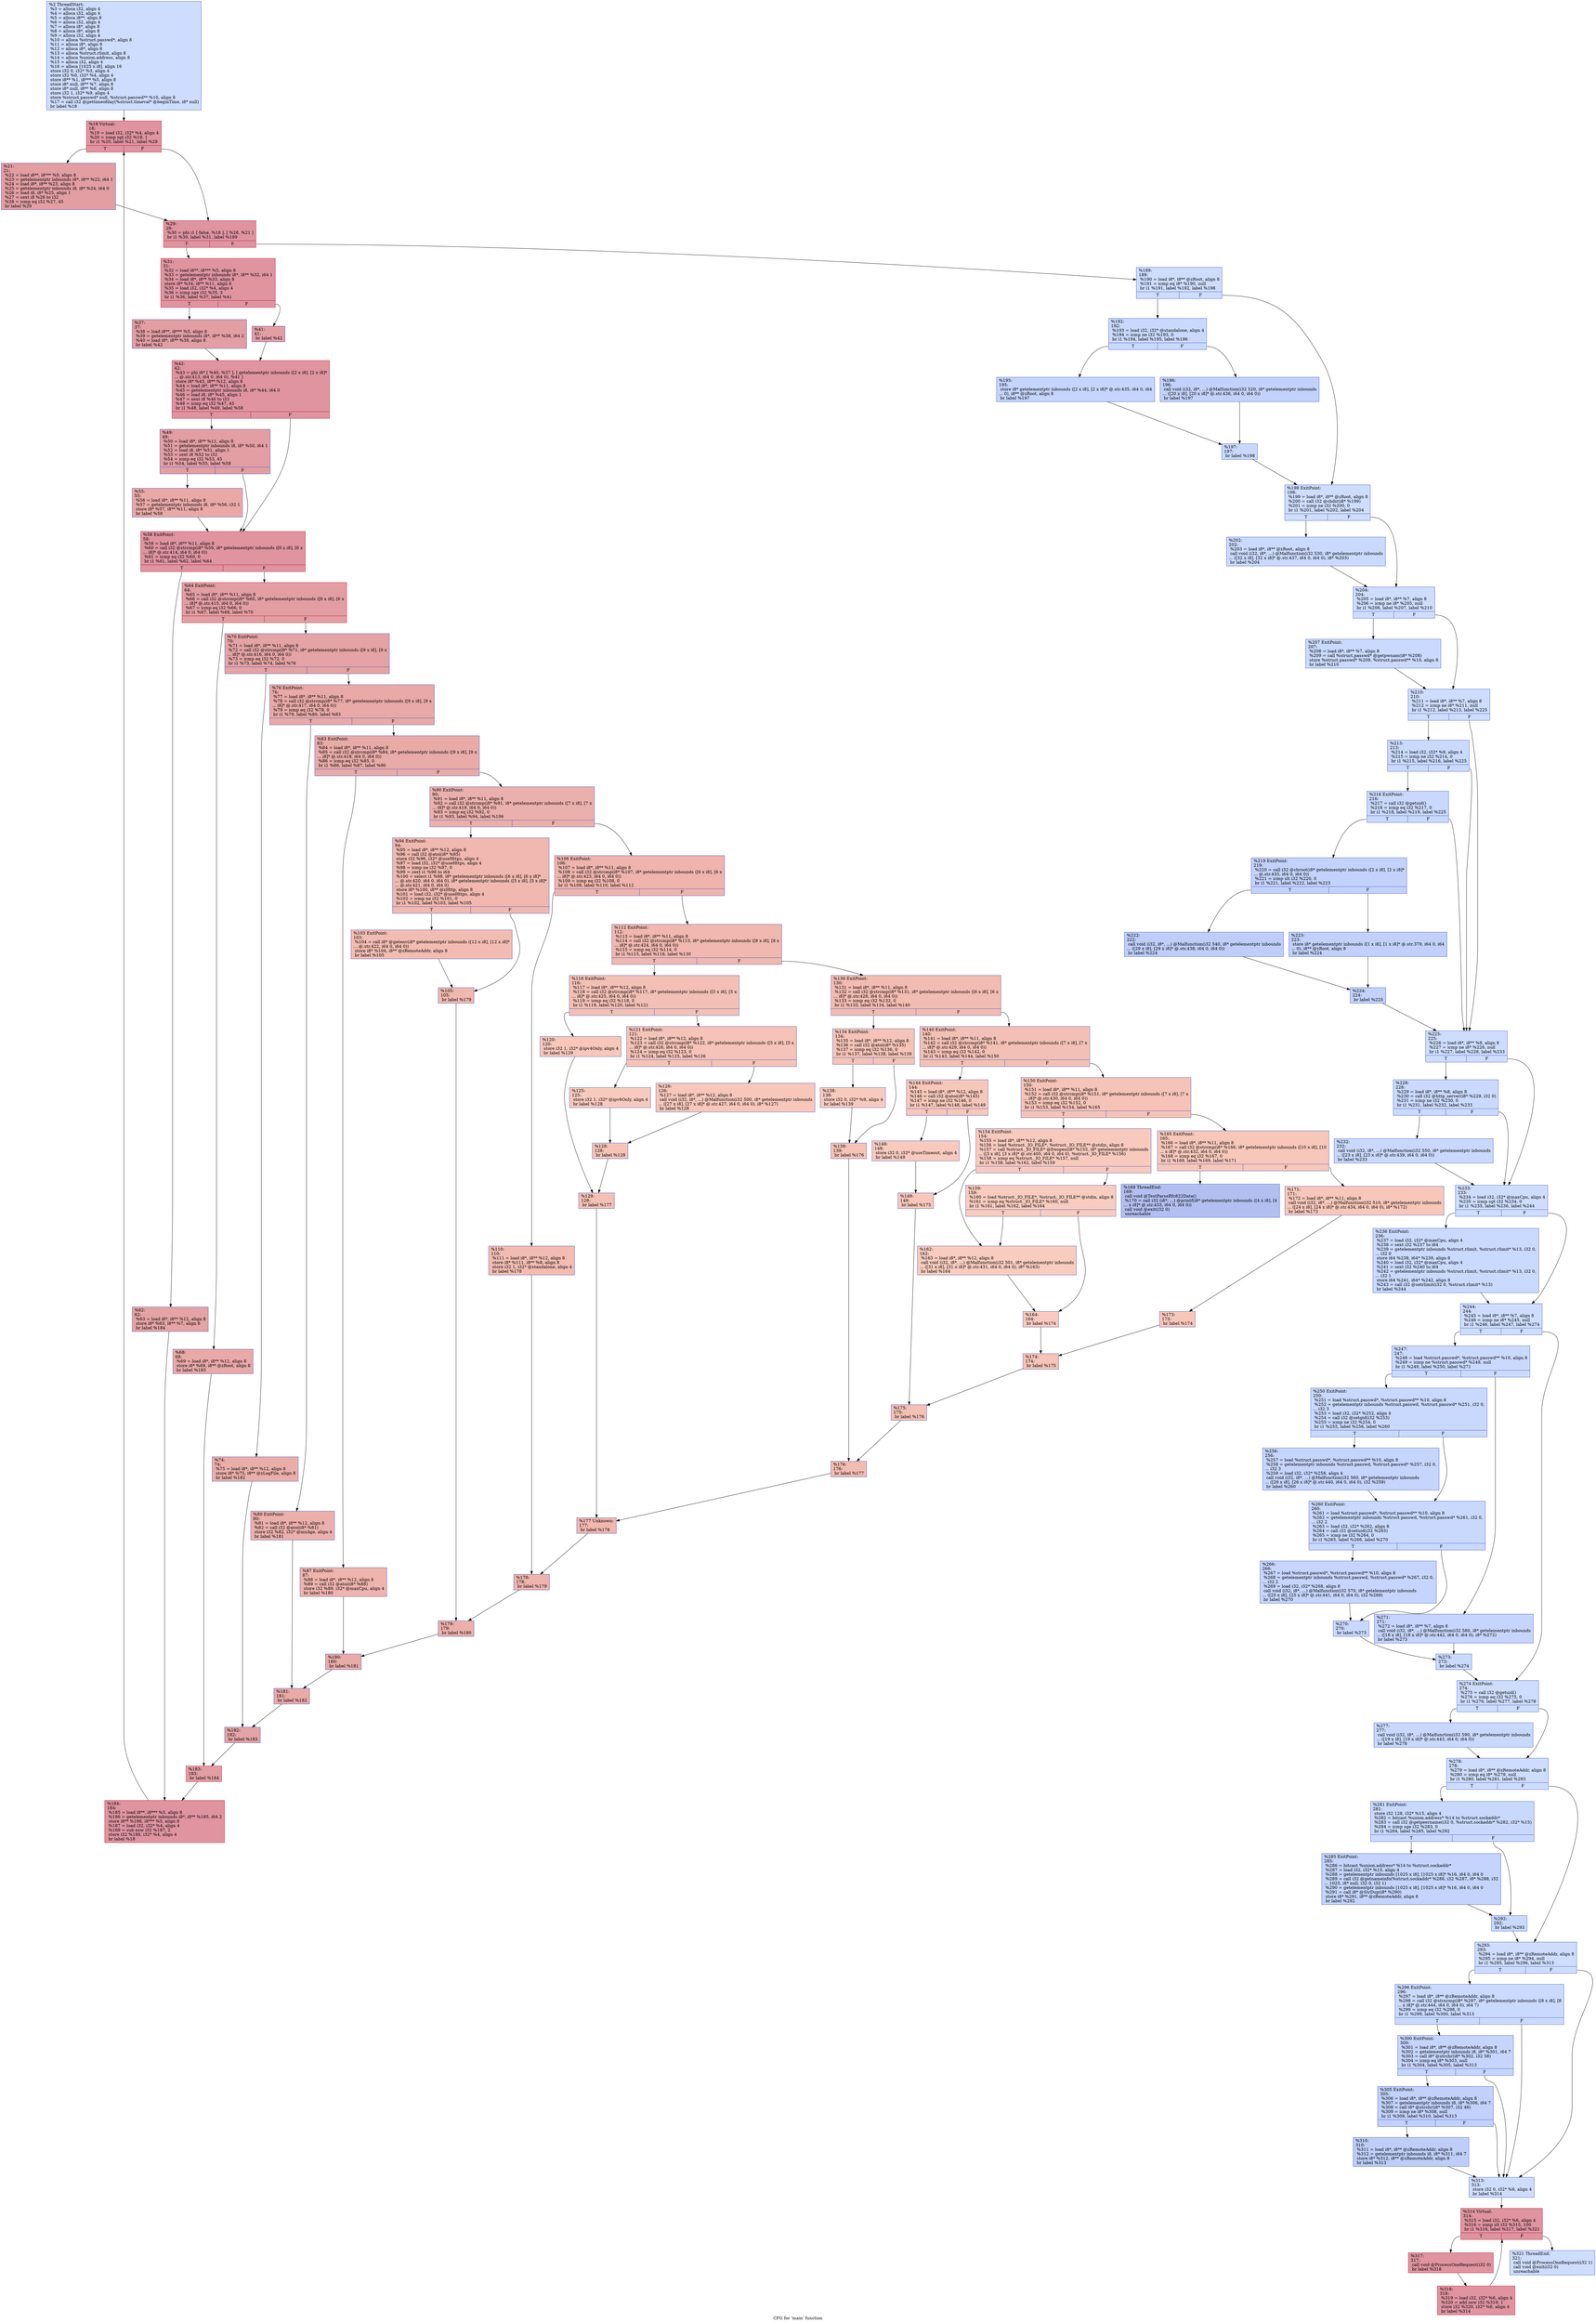 digraph "CFG for 'main' function" {
	label="CFG for 'main' function";

	Node0x55753808f1f0 [shape=record,color="#3d50c3ff", style=filled, fillcolor="#8fb1fe70",label="{%2 ThreadStart:\l  %3 = alloca i32, align 4\l  %4 = alloca i32, align 4\l  %5 = alloca i8**, align 8\l  %6 = alloca i32, align 4\l  %7 = alloca i8*, align 8\l  %8 = alloca i8*, align 8\l  %9 = alloca i32, align 4\l  %10 = alloca %struct.passwd*, align 8\l  %11 = alloca i8*, align 8\l  %12 = alloca i8*, align 8\l  %13 = alloca %struct.rlimit, align 8\l  %14 = alloca %union.address, align 8\l  %15 = alloca i32, align 4\l  %16 = alloca [1025 x i8], align 16\l  store i32 0, i32* %3, align 4\l  store i32 %0, i32* %4, align 4\l  store i8** %1, i8*** %5, align 8\l  store i8* null, i8** %7, align 8\l  store i8* null, i8** %8, align 8\l  store i32 1, i32* %9, align 4\l  store %struct.passwd* null, %struct.passwd** %10, align 8\l  %17 = call i32 @gettimeofday(%struct.timeval* @beginTime, i8* null)\l  br label %18\l}"];
	Node0x55753808f1f0 -> Node0x5575380929f0;
	Node0x5575380929f0 [shape=record,color="#b70d28ff", style=filled, fillcolor="#b70d2870",label="{%18 Virtual:\l18:                                               \l  %19 = load i32, i32* %4, align 4\l  %20 = icmp sgt i32 %19, 1\l  br i1 %20, label %21, label %29\l|{<s0>T|<s1>F}}"];
	Node0x5575380929f0:s0 -> Node0x557538092bb0;
	Node0x5575380929f0:s1 -> Node0x557538092c00;
	Node0x557538092bb0 [shape=record,color="#3d50c3ff", style=filled, fillcolor="#be242e70",label="{%21:\l21:                                               \l  %22 = load i8**, i8*** %5, align 8\l  %23 = getelementptr inbounds i8*, i8** %22, i64 1\l  %24 = load i8*, i8** %23, align 8\l  %25 = getelementptr inbounds i8, i8* %24, i64 0\l  %26 = load i8, i8* %25, align 1\l  %27 = sext i8 %26 to i32\l  %28 = icmp eq i32 %27, 45\l  br label %29\l}"];
	Node0x557538092bb0 -> Node0x557538092c00;
	Node0x557538092c00 [shape=record,color="#b70d28ff", style=filled, fillcolor="#b70d2870",label="{%29:\l29:                                               \l  %30 = phi i1 [ false, %18 ], [ %28, %21 ]\l  br i1 %30, label %31, label %189\l|{<s0>T|<s1>F}}"];
	Node0x557538092c00:s0 -> Node0x5575380930b0;
	Node0x557538092c00:s1 -> Node0x557538093100;
	Node0x5575380930b0 [shape=record,color="#b70d28ff", style=filled, fillcolor="#b70d2870",label="{%31:\l31:                                               \l  %32 = load i8**, i8*** %5, align 8\l  %33 = getelementptr inbounds i8*, i8** %32, i64 1\l  %34 = load i8*, i8** %33, align 8\l  store i8* %34, i8** %11, align 8\l  %35 = load i32, i32* %4, align 4\l  %36 = icmp sge i32 %35, 3\l  br i1 %36, label %37, label %41\l|{<s0>T|<s1>F}}"];
	Node0x5575380930b0:s0 -> Node0x557538093510;
	Node0x5575380930b0:s1 -> Node0x557538093560;
	Node0x557538093510 [shape=record,color="#3d50c3ff", style=filled, fillcolor="#be242e70",label="{%37:\l37:                                               \l  %38 = load i8**, i8*** %5, align 8\l  %39 = getelementptr inbounds i8*, i8** %38, i64 2\l  %40 = load i8*, i8** %39, align 8\l  br label %42\l}"];
	Node0x557538093510 -> Node0x5575380937e0;
	Node0x557538093560 [shape=record,color="#3d50c3ff", style=filled, fillcolor="#be242e70",label="{%41:\l41:                                               \l  br label %42\l}"];
	Node0x557538093560 -> Node0x5575380937e0;
	Node0x5575380937e0 [shape=record,color="#b70d28ff", style=filled, fillcolor="#b70d2870",label="{%42:\l42:                                               \l  %43 = phi i8* [ %40, %37 ], [ getelementptr inbounds ([2 x i8], [2 x i8]*\l... @.str.413, i64 0, i64 0), %41 ]\l  store i8* %43, i8** %12, align 8\l  %44 = load i8*, i8** %11, align 8\l  %45 = getelementptr inbounds i8, i8* %44, i64 0\l  %46 = load i8, i8* %45, align 1\l  %47 = sext i8 %46 to i32\l  %48 = icmp eq i32 %47, 45\l  br i1 %48, label %49, label %58\l|{<s0>T|<s1>F}}"];
	Node0x5575380937e0:s0 -> Node0x557538093c70;
	Node0x5575380937e0:s1 -> Node0x557538093cc0;
	Node0x557538093c70 [shape=record,color="#3d50c3ff", style=filled, fillcolor="#be242e70",label="{%49:\l49:                                               \l  %50 = load i8*, i8** %11, align 8\l  %51 = getelementptr inbounds i8, i8* %50, i64 1\l  %52 = load i8, i8* %51, align 1\l  %53 = sext i8 %52 to i32\l  %54 = icmp eq i32 %53, 45\l  br i1 %54, label %55, label %58\l|{<s0>T|<s1>F}}"];
	Node0x557538093c70:s0 -> Node0x557538094040;
	Node0x557538093c70:s1 -> Node0x557538093cc0;
	Node0x557538094040 [shape=record,color="#3d50c3ff", style=filled, fillcolor="#ca3b3770",label="{%55:\l55:                                               \l  %56 = load i8*, i8** %11, align 8\l  %57 = getelementptr inbounds i8, i8* %56, i32 1\l  store i8* %57, i8** %11, align 8\l  br label %58\l}"];
	Node0x557538094040 -> Node0x557538093cc0;
	Node0x557538093cc0 [shape=record,color="#b70d28ff", style=filled, fillcolor="#b70d2870",label="{%58 ExitPoint:\l58:                                               \l  %59 = load i8*, i8** %11, align 8\l  %60 = call i32 @strcmp(i8* %59, i8* getelementptr inbounds ([6 x i8], [6 x\l... i8]* @.str.414, i64 0, i64 0))\l  %61 = icmp eq i32 %60, 0\l  br i1 %61, label %62, label %64\l|{<s0>T|<s1>F}}"];
	Node0x557538093cc0:s0 -> Node0x557538094610;
	Node0x557538093cc0:s1 -> Node0x557538094660;
	Node0x557538094610 [shape=record,color="#3d50c3ff", style=filled, fillcolor="#c32e3170",label="{%62:\l62:                                               \l  %63 = load i8*, i8** %12, align 8\l  store i8* %63, i8** %7, align 8\l  br label %184\l}"];
	Node0x557538094610 -> Node0x557538094860;
	Node0x557538094660 [shape=record,color="#b70d28ff", style=filled, fillcolor="#be242e70",label="{%64 ExitPoint:\l64:                                               \l  %65 = load i8*, i8** %11, align 8\l  %66 = call i32 @strcmp(i8* %65, i8* getelementptr inbounds ([6 x i8], [6 x\l... i8]* @.str.415, i64 0, i64 0))\l  %67 = icmp eq i32 %66, 0\l  br i1 %67, label %68, label %70\l|{<s0>T|<s1>F}}"];
	Node0x557538094660:s0 -> Node0x557538094be0;
	Node0x557538094660:s1 -> Node0x557538094c30;
	Node0x557538094be0 [shape=record,color="#3d50c3ff", style=filled, fillcolor="#ca3b3770",label="{%68:\l68:                                               \l  %69 = load i8*, i8** %12, align 8\l  store i8* %69, i8** @zRoot, align 8\l  br label %183\l}"];
	Node0x557538094be0 -> Node0x557538094e30;
	Node0x557538094c30 [shape=record,color="#3d50c3ff", style=filled, fillcolor="#c32e3170",label="{%70 ExitPoint:\l70:                                               \l  %71 = load i8*, i8** %11, align 8\l  %72 = call i32 @strcmp(i8* %71, i8* getelementptr inbounds ([9 x i8], [9 x\l... i8]* @.str.416, i64 0, i64 0))\l  %73 = icmp eq i32 %72, 0\l  br i1 %73, label %74, label %76\l|{<s0>T|<s1>F}}"];
	Node0x557538094c30:s0 -> Node0x5575380951b0;
	Node0x557538094c30:s1 -> Node0x557538095200;
	Node0x5575380951b0 [shape=record,color="#3d50c3ff", style=filled, fillcolor="#d0473d70",label="{%74:\l74:                                               \l  %75 = load i8*, i8** %12, align 8\l  store i8* %75, i8** @zLogFile, align 8\l  br label %182\l}"];
	Node0x5575380951b0 -> Node0x557538095400;
	Node0x557538095200 [shape=record,color="#3d50c3ff", style=filled, fillcolor="#ca3b3770",label="{%76 ExitPoint:\l76:                                               \l  %77 = load i8*, i8** %11, align 8\l  %78 = call i32 @strcmp(i8* %77, i8* getelementptr inbounds ([9 x i8], [9 x\l... i8]* @.str.417, i64 0, i64 0))\l  %79 = icmp eq i32 %78, 0\l  br i1 %79, label %80, label %83\l|{<s0>T|<s1>F}}"];
	Node0x557538095200:s0 -> Node0x557538095780;
	Node0x557538095200:s1 -> Node0x5575380957d0;
	Node0x557538095780 [shape=record,color="#3d50c3ff", style=filled, fillcolor="#d24b4070",label="{%80 ExitPoint:\l80:                                               \l  %81 = load i8*, i8** %12, align 8\l  %82 = call i32 @atoi(i8* %81)\l  store i32 %82, i32* @mxAge, align 4\l  br label %181\l}"];
	Node0x557538095780 -> Node0x557538095ac0;
	Node0x5575380957d0 [shape=record,color="#3d50c3ff", style=filled, fillcolor="#cc403a70",label="{%83 ExitPoint:\l83:                                               \l  %84 = load i8*, i8** %11, align 8\l  %85 = call i32 @strcmp(i8* %84, i8* getelementptr inbounds ([9 x i8], [9 x\l... i8]* @.str.418, i64 0, i64 0))\l  %86 = icmp eq i32 %85, 0\l  br i1 %86, label %87, label %90\l|{<s0>T|<s1>F}}"];
	Node0x5575380957d0:s0 -> Node0x557538095e60;
	Node0x5575380957d0:s1 -> Node0x557538095eb0;
	Node0x557538095e60 [shape=record,color="#3d50c3ff", style=filled, fillcolor="#d8564670",label="{%87 ExitPoint:\l87:                                               \l  %88 = load i8*, i8** %12, align 8\l  %89 = call i32 @atoi(i8* %88)\l  store i32 %89, i32* @maxCpu, align 4\l  br label %180\l}"];
	Node0x557538095e60 -> Node0x5575380961a0;
	Node0x557538095eb0 [shape=record,color="#3d50c3ff", style=filled, fillcolor="#d24b4070",label="{%90 ExitPoint:\l90:                                               \l  %91 = load i8*, i8** %11, align 8\l  %92 = call i32 @strcmp(i8* %91, i8* getelementptr inbounds ([7 x i8], [7 x\l... i8]* @.str.419, i64 0, i64 0))\l  %93 = icmp eq i32 %92, 0\l  br i1 %93, label %94, label %106\l|{<s0>T|<s1>F}}"];
	Node0x557538095eb0:s0 -> Node0x557538096540;
	Node0x557538095eb0:s1 -> Node0x557538096590;
	Node0x557538096540 [shape=record,color="#3d50c3ff", style=filled, fillcolor="#dc5d4a70",label="{%94 ExitPoint:\l94:                                               \l  %95 = load i8*, i8** %12, align 8\l  %96 = call i32 @atoi(i8* %95)\l  store i32 %96, i32* @useHttps, align 4\l  %97 = load i32, i32* @useHttps, align 4\l  %98 = icmp ne i32 %97, 0\l  %99 = zext i1 %98 to i64\l  %100 = select i1 %98, i8* getelementptr inbounds ([6 x i8], [6 x i8]*\l... @.str.420, i64 0, i64 0), i8* getelementptr inbounds ([5 x i8], [5 x i8]*\l... @.str.421, i64 0, i64 0)\l  store i8* %100, i8** @zHttp, align 8\l  %101 = load i32, i32* @useHttps, align 4\l  %102 = icmp ne i32 %101, 0\l  br i1 %102, label %103, label %105\l|{<s0>T|<s1>F}}"];
	Node0x557538096540:s0 -> Node0x557538096d00;
	Node0x557538096540:s1 -> Node0x557538096d50;
	Node0x557538096d00 [shape=record,color="#3d50c3ff", style=filled, fillcolor="#e1675170",label="{%103 ExitPoint:\l103:                                              \l  %104 = call i8* @getenv(i8* getelementptr inbounds ([12 x i8], [12 x i8]*\l... @.str.422, i64 0, i64 0))\l  store i8* %104, i8** @zRemoteAddr, align 8\l  br label %105\l}"];
	Node0x557538096d00 -> Node0x557538096d50;
	Node0x557538096d50 [shape=record,color="#3d50c3ff", style=filled, fillcolor="#dc5d4a70",label="{%105:\l105:                                              \l  br label %179\l}"];
	Node0x557538096d50 -> Node0x5575380971e0;
	Node0x557538096590 [shape=record,color="#3d50c3ff", style=filled, fillcolor="#d8564670",label="{%106 ExitPoint:\l106:                                              \l  %107 = load i8*, i8** %11, align 8\l  %108 = call i32 @strcmp(i8* %107, i8* getelementptr inbounds ([6 x i8], [6 x\l... i8]* @.str.423, i64 0, i64 0))\l  %109 = icmp eq i32 %108, 0\l  br i1 %109, label %110, label %112\l|{<s0>T|<s1>F}}"];
	Node0x557538096590:s0 -> Node0x557538097580;
	Node0x557538096590:s1 -> Node0x5575380975d0;
	Node0x557538097580 [shape=record,color="#3d50c3ff", style=filled, fillcolor="#e1675170",label="{%110:\l110:                                              \l  %111 = load i8*, i8** %12, align 8\l  store i8* %111, i8** %8, align 8\l  store i32 1, i32* @standalone, align 4\l  br label %178\l}"];
	Node0x557538097580 -> Node0x557538097860;
	Node0x5575380975d0 [shape=record,color="#3d50c3ff", style=filled, fillcolor="#dc5d4a70",label="{%112 ExitPoint:\l112:                                              \l  %113 = load i8*, i8** %11, align 8\l  %114 = call i32 @strcmp(i8* %113, i8* getelementptr inbounds ([8 x i8], [8 x\l... i8]* @.str.424, i64 0, i64 0))\l  %115 = icmp eq i32 %114, 0\l  br i1 %115, label %116, label %130\l|{<s0>T|<s1>F}}"];
	Node0x5575380975d0:s0 -> Node0x557538097be0;
	Node0x5575380975d0:s1 -> Node0x557538097c30;
	Node0x557538097be0 [shape=record,color="#3d50c3ff", style=filled, fillcolor="#e5705870",label="{%116 ExitPoint:\l116:                                              \l  %117 = load i8*, i8** %12, align 8\l  %118 = call i32 @strcmp(i8* %117, i8* getelementptr inbounds ([5 x i8], [5 x\l... i8]* @.str.425, i64 0, i64 0))\l  %119 = icmp eq i32 %118, 0\l  br i1 %119, label %120, label %121\l|{<s0>T|<s1>F}}"];
	Node0x557538097be0:s0 -> Node0x557538098030;
	Node0x557538097be0:s1 -> Node0x557538098080;
	Node0x557538098030 [shape=record,color="#3d50c3ff", style=filled, fillcolor="#ec7f6370",label="{%120:\l120:                                              \l  store i32 1, i32* @ipv4Only, align 4\l  br label %129\l}"];
	Node0x557538098030 -> Node0x557538098250;
	Node0x557538098080 [shape=record,color="#3d50c3ff", style=filled, fillcolor="#e8765c70",label="{%121 ExitPoint:\l121:                                              \l  %122 = load i8*, i8** %12, align 8\l  %123 = call i32 @strcmp(i8* %122, i8* getelementptr inbounds ([5 x i8], [5 x\l... i8]* @.str.426, i64 0, i64 0))\l  %124 = icmp eq i32 %123, 0\l  br i1 %124, label %125, label %126\l|{<s0>T|<s1>F}}"];
	Node0x557538098080:s0 -> Node0x5575380985d0;
	Node0x557538098080:s1 -> Node0x557538098620;
	Node0x5575380985d0 [shape=record,color="#3d50c3ff", style=filled, fillcolor="#ef886b70",label="{%125:\l125:                                              \l  store i32 1, i32* @ipv6Only, align 4\l  br label %128\l}"];
	Node0x5575380985d0 -> Node0x5575380987f0;
	Node0x557538098620 [shape=record,color="#3d50c3ff", style=filled, fillcolor="#ec7f6370",label="{%126:\l126:                                              \l  %127 = load i8*, i8** %12, align 8\l  call void (i32, i8*, ...) @Malfunction(i32 500, i8* getelementptr inbounds\l... ([27 x i8], [27 x i8]* @.str.427, i64 0, i64 0), i8* %127)\l  br label %128\l}"];
	Node0x557538098620 -> Node0x5575380987f0;
	Node0x5575380987f0 [shape=record,color="#3d50c3ff", style=filled, fillcolor="#e8765c70",label="{%128:\l128:                                              \l  br label %129\l}"];
	Node0x5575380987f0 -> Node0x557538098250;
	Node0x557538098250 [shape=record,color="#3d50c3ff", style=filled, fillcolor="#e5705870",label="{%129:\l129:                                              \l  br label %177\l}"];
	Node0x557538098250 -> Node0x55753803c940;
	Node0x557538097c30 [shape=record,color="#3d50c3ff", style=filled, fillcolor="#e1675170",label="{%130 ExitPoint:\l130:                                              \l  %131 = load i8*, i8** %11, align 8\l  %132 = call i32 @strcmp(i8* %131, i8* getelementptr inbounds ([6 x i8], [6 x\l... i8]* @.str.428, i64 0, i64 0))\l  %133 = icmp eq i32 %132, 0\l  br i1 %133, label %134, label %140\l|{<s0>T|<s1>F}}"];
	Node0x557538097c30:s0 -> Node0x557538088060;
	Node0x557538097c30:s1 -> Node0x5575380869d0;
	Node0x557538088060 [shape=record,color="#3d50c3ff", style=filled, fillcolor="#e8765c70",label="{%134 ExitPoint:\l134:                                              \l  %135 = load i8*, i8** %12, align 8\l  %136 = call i32 @atoi(i8* %135)\l  %137 = icmp eq i32 %136, 0\l  br i1 %137, label %138, label %139\l|{<s0>T|<s1>F}}"];
	Node0x557538088060:s0 -> Node0x557538099960;
	Node0x557538088060:s1 -> Node0x5575380999b0;
	Node0x557538099960 [shape=record,color="#3d50c3ff", style=filled, fillcolor="#ef886b70",label="{%138:\l138:                                              \l  store i32 0, i32* %9, align 4\l  br label %139\l}"];
	Node0x557538099960 -> Node0x5575380999b0;
	Node0x5575380999b0 [shape=record,color="#3d50c3ff", style=filled, fillcolor="#e8765c70",label="{%139:\l139:                                              \l  br label %176\l}"];
	Node0x5575380999b0 -> Node0x557538099bb0;
	Node0x5575380869d0 [shape=record,color="#3d50c3ff", style=filled, fillcolor="#e5705870",label="{%140 ExitPoint:\l140:                                              \l  %141 = load i8*, i8** %11, align 8\l  %142 = call i32 @strcmp(i8* %141, i8* getelementptr inbounds ([7 x i8], [7 x\l... i8]* @.str.429, i64 0, i64 0))\l  %143 = icmp eq i32 %142, 0\l  br i1 %143, label %144, label %150\l|{<s0>T|<s1>F}}"];
	Node0x5575380869d0:s0 -> Node0x557538099f10;
	Node0x5575380869d0:s1 -> Node0x557538099f60;
	Node0x557538099f10 [shape=record,color="#3d50c3ff", style=filled, fillcolor="#ec7f6370",label="{%144 ExitPoint:\l144:                                              \l  %145 = load i8*, i8** %12, align 8\l  %146 = call i32 @atoi(i8* %145)\l  %147 = icmp ne i32 %146, 0\l  br i1 %147, label %148, label %149\l|{<s0>T|<s1>F}}"];
	Node0x557538099f10:s0 -> Node0x55753809a250;
	Node0x557538099f10:s1 -> Node0x55753809a2a0;
	Node0x55753809a250 [shape=record,color="#3d50c3ff", style=filled, fillcolor="#ef886b70",label="{%148:\l148:                                              \l  store i32 0, i32* @useTimeout, align 4\l  br label %149\l}"];
	Node0x55753809a250 -> Node0x55753809a2a0;
	Node0x55753809a2a0 [shape=record,color="#3d50c3ff", style=filled, fillcolor="#ec7f6370",label="{%149:\l149:                                              \l  br label %175\l}"];
	Node0x55753809a2a0 -> Node0x55753809a4e0;
	Node0x557538099f60 [shape=record,color="#3d50c3ff", style=filled, fillcolor="#e8765c70",label="{%150 ExitPoint:\l150:                                              \l  %151 = load i8*, i8** %11, align 8\l  %152 = call i32 @strcmp(i8* %151, i8* getelementptr inbounds ([7 x i8], [7 x\l... i8]* @.str.430, i64 0, i64 0))\l  %153 = icmp eq i32 %152, 0\l  br i1 %153, label %154, label %165\l|{<s0>T|<s1>F}}"];
	Node0x557538099f60:s0 -> Node0x55753809a880;
	Node0x557538099f60:s1 -> Node0x55753809a8d0;
	Node0x55753809a880 [shape=record,color="#3d50c3ff", style=filled, fillcolor="#ef886b70",label="{%154 ExitPoint:\l154:                                              \l  %155 = load i8*, i8** %12, align 8\l  %156 = load %struct._IO_FILE*, %struct._IO_FILE** @stdin, align 8\l  %157 = call %struct._IO_FILE* @freopen(i8* %155, i8* getelementptr inbounds\l... ([3 x i8], [3 x i8]* @.str.405, i64 0, i64 0), %struct._IO_FILE* %156)\l  %158 = icmp eq %struct._IO_FILE* %157, null\l  br i1 %158, label %162, label %159\l|{<s0>T|<s1>F}}"];
	Node0x55753809a880:s0 -> Node0x55753809ad30;
	Node0x55753809a880:s1 -> Node0x55753809ad80;
	Node0x55753809ad80 [shape=record,color="#3d50c3ff", style=filled, fillcolor="#f08b6e70",label="{%159:\l159:                                              \l  %160 = load %struct._IO_FILE*, %struct._IO_FILE** @stdin, align 8\l  %161 = icmp eq %struct._IO_FILE* %160, null\l  br i1 %161, label %162, label %164\l|{<s0>T|<s1>F}}"];
	Node0x55753809ad80:s0 -> Node0x55753809ad30;
	Node0x55753809ad80:s1 -> Node0x55753809afc0;
	Node0x55753809ad30 [shape=record,color="#3d50c3ff", style=filled, fillcolor="#f08b6e70",label="{%162:\l162:                                              \l  %163 = load i8*, i8** %12, align 8\l  call void (i32, i8*, ...) @Malfunction(i32 501, i8* getelementptr inbounds\l... ([31 x i8], [31 x i8]* @.str.431, i64 0, i64 0), i8* %163)\l  br label %164\l}"];
	Node0x55753809ad30 -> Node0x55753809afc0;
	Node0x55753809afc0 [shape=record,color="#3d50c3ff", style=filled, fillcolor="#ef886b70",label="{%164:\l164:                                              \l  br label %174\l}"];
	Node0x55753809afc0 -> Node0x55753809b390;
	Node0x55753809a8d0 [shape=record,color="#3d50c3ff", style=filled, fillcolor="#ec7f6370",label="{%165 ExitPoint:\l165:                                              \l  %166 = load i8*, i8** %11, align 8\l  %167 = call i32 @strcmp(i8* %166, i8* getelementptr inbounds ([10 x i8], [10\l... x i8]* @.str.432, i64 0, i64 0))\l  %168 = icmp eq i32 %167, 0\l  br i1 %168, label %169, label %171\l|{<s0>T|<s1>F}}"];
	Node0x55753809a8d0:s0 -> Node0x55753809b730;
	Node0x55753809a8d0:s1 -> Node0x55753809b780;
	Node0x55753809b730 [shape=record,color="#3d50c3ff", style=filled, fillcolor="#536edd70",label="{%169 ThreadEnd:\l169:                                              \l  call void @TestParseRfc822Date()\l  %170 = call i32 (i8*, ...) @printf(i8* getelementptr inbounds ([4 x i8], [4\l... x i8]* @.str.433, i64 0, i64 0))\l  call void @exit(i32 0)\l  unreachable\l}"];
	Node0x55753809b780 [shape=record,color="#3d50c3ff", style=filled, fillcolor="#ec7f6370",label="{%171:\l171:                                              \l  %172 = load i8*, i8** %11, align 8\l  call void (i32, i8*, ...) @Malfunction(i32 510, i8* getelementptr inbounds\l... ([24 x i8], [24 x i8]* @.str.434, i64 0, i64 0), i8* %172)\l  br label %173\l}"];
	Node0x55753809b780 -> Node0x55753809bea0;
	Node0x55753809bea0 [shape=record,color="#3d50c3ff", style=filled, fillcolor="#ec7f6370",label="{%173:\l173:                                              \l  br label %174\l}"];
	Node0x55753809bea0 -> Node0x55753809b390;
	Node0x55753809b390 [shape=record,color="#3d50c3ff", style=filled, fillcolor="#e8765c70",label="{%174:\l174:                                              \l  br label %175\l}"];
	Node0x55753809b390 -> Node0x55753809a4e0;
	Node0x55753809a4e0 [shape=record,color="#3d50c3ff", style=filled, fillcolor="#e5705870",label="{%175:\l175:                                              \l  br label %176\l}"];
	Node0x55753809a4e0 -> Node0x557538099bb0;
	Node0x557538099bb0 [shape=record,color="#3d50c3ff", style=filled, fillcolor="#e1675170",label="{%176:\l176:                                              \l  br label %177\l}"];
	Node0x557538099bb0 -> Node0x55753803c940;
	Node0x55753803c940 [shape=record,color="#3d50c3ff", style=filled, fillcolor="#dc5d4a70",label="{%177 Unknown:\l177:                                              \l  br label %178\l}"];
	Node0x55753803c940 -> Node0x557538097860;
	Node0x557538097860 [shape=record,color="#3d50c3ff", style=filled, fillcolor="#d8564670",label="{%178:\l178:                                              \l  br label %179\l}"];
	Node0x557538097860 -> Node0x5575380971e0;
	Node0x5575380971e0 [shape=record,color="#3d50c3ff", style=filled, fillcolor="#d24b4070",label="{%179:\l179:                                              \l  br label %180\l}"];
	Node0x5575380971e0 -> Node0x5575380961a0;
	Node0x5575380961a0 [shape=record,color="#3d50c3ff", style=filled, fillcolor="#cc403a70",label="{%180:\l180:                                              \l  br label %181\l}"];
	Node0x5575380961a0 -> Node0x557538095ac0;
	Node0x557538095ac0 [shape=record,color="#3d50c3ff", style=filled, fillcolor="#ca3b3770",label="{%181:\l181:                                              \l  br label %182\l}"];
	Node0x557538095ac0 -> Node0x557538095400;
	Node0x557538095400 [shape=record,color="#3d50c3ff", style=filled, fillcolor="#c32e3170",label="{%182:\l182:                                              \l  br label %183\l}"];
	Node0x557538095400 -> Node0x557538094e30;
	Node0x557538094e30 [shape=record,color="#b70d28ff", style=filled, fillcolor="#be242e70",label="{%183:\l183:                                              \l  br label %184\l}"];
	Node0x557538094e30 -> Node0x557538094860;
	Node0x557538094860 [shape=record,color="#b70d28ff", style=filled, fillcolor="#b70d2870",label="{%184:\l184:                                              \l  %185 = load i8**, i8*** %5, align 8\l  %186 = getelementptr inbounds i8*, i8** %185, i64 2\l  store i8** %186, i8*** %5, align 8\l  %187 = load i32, i32* %4, align 4\l  %188 = sub nsw i32 %187, 2\l  store i32 %188, i32* %4, align 4\l  br label %18\l}"];
	Node0x557538094860 -> Node0x5575380929f0;
	Node0x557538093100 [shape=record,color="#3d50c3ff", style=filled, fillcolor="#8fb1fe70",label="{%189:\l189:                                              \l  %190 = load i8*, i8** @zRoot, align 8\l  %191 = icmp eq i8* %190, null\l  br i1 %191, label %192, label %198\l|{<s0>T|<s1>F}}"];
	Node0x557538093100:s0 -> Node0x55753809c8d0;
	Node0x557538093100:s1 -> Node0x55753809c920;
	Node0x55753809c8d0 [shape=record,color="#3d50c3ff", style=filled, fillcolor="#85a8fc70",label="{%192:\l192:                                              \l  %193 = load i32, i32* @standalone, align 4\l  %194 = icmp ne i32 %193, 0\l  br i1 %194, label %195, label %196\l|{<s0>T|<s1>F}}"];
	Node0x55753809c8d0:s0 -> Node0x55753809cb20;
	Node0x55753809c8d0:s1 -> Node0x55753809cb70;
	Node0x55753809cb20 [shape=record,color="#3d50c3ff", style=filled, fillcolor="#7ea1fa70",label="{%195:\l195:                                              \l  store i8* getelementptr inbounds ([2 x i8], [2 x i8]* @.str.435, i64 0, i64\l... 0), i8** @zRoot, align 8\l  br label %197\l}"];
	Node0x55753809cb20 -> Node0x55753809cd90;
	Node0x55753809cb70 [shape=record,color="#3d50c3ff", style=filled, fillcolor="#779af770",label="{%196:\l196:                                              \l  call void (i32, i8*, ...) @Malfunction(i32 520, i8* getelementptr inbounds\l... ([20 x i8], [20 x i8]* @.str.436, i64 0, i64 0))\l  br label %197\l}"];
	Node0x55753809cb70 -> Node0x55753809cd90;
	Node0x55753809cd90 [shape=record,color="#3d50c3ff", style=filled, fillcolor="#85a8fc70",label="{%197:\l197:                                              \l  br label %198\l}"];
	Node0x55753809cd90 -> Node0x55753809c920;
	Node0x55753809c920 [shape=record,color="#3d50c3ff", style=filled, fillcolor="#8fb1fe70",label="{%198 ExitPoint:\l198:                                              \l  %199 = load i8*, i8** @zRoot, align 8\l  %200 = call i32 @chdir(i8* %199)\l  %201 = icmp ne i32 %200, 0\l  br i1 %201, label %202, label %204\l|{<s0>T|<s1>F}}"];
	Node0x55753809c920:s0 -> Node0x55753809d2e0;
	Node0x55753809c920:s1 -> Node0x55753809d330;
	Node0x55753809d2e0 [shape=record,color="#3d50c3ff", style=filled, fillcolor="#88abfd70",label="{%202:\l202:                                              \l  %203 = load i8*, i8** @zRoot, align 8\l  call void (i32, i8*, ...) @Malfunction(i32 530, i8* getelementptr inbounds\l... ([32 x i8], [32 x i8]* @.str.437, i64 0, i64 0), i8* %203)\l  br label %204\l}"];
	Node0x55753809d2e0 -> Node0x55753809d330;
	Node0x55753809d330 [shape=record,color="#3d50c3ff", style=filled, fillcolor="#8fb1fe70",label="{%204:\l204:                                              \l  %205 = load i8*, i8** %7, align 8\l  %206 = icmp ne i8* %205, null\l  br i1 %206, label %207, label %210\l|{<s0>T|<s1>F}}"];
	Node0x55753809d330:s0 -> Node0x55753809d800;
	Node0x55753809d330:s1 -> Node0x55753809d850;
	Node0x55753809d800 [shape=record,color="#3d50c3ff", style=filled, fillcolor="#88abfd70",label="{%207 ExitPoint:\l207:                                              \l  %208 = load i8*, i8** %7, align 8\l  %209 = call %struct.passwd* @getpwnam(i8* %208)\l  store %struct.passwd* %209, %struct.passwd** %10, align 8\l  br label %210\l}"];
	Node0x55753809d800 -> Node0x55753809d850;
	Node0x55753809d850 [shape=record,color="#3d50c3ff", style=filled, fillcolor="#8fb1fe70",label="{%210:\l210:                                              \l  %211 = load i8*, i8** %7, align 8\l  %212 = icmp ne i8* %211, null\l  br i1 %212, label %213, label %225\l|{<s0>T|<s1>F}}"];
	Node0x55753809d850:s0 -> Node0x55753809dda0;
	Node0x55753809d850:s1 -> Node0x55753809ddf0;
	Node0x55753809dda0 [shape=record,color="#3d50c3ff", style=filled, fillcolor="#88abfd70",label="{%213:\l213:                                              \l  %214 = load i32, i32* %9, align 4\l  %215 = icmp ne i32 %214, 0\l  br i1 %215, label %216, label %225\l|{<s0>T|<s1>F}}"];
	Node0x55753809dda0:s0 -> Node0x55753809dff0;
	Node0x55753809dda0:s1 -> Node0x55753809ddf0;
	Node0x55753809dff0 [shape=record,color="#3d50c3ff", style=filled, fillcolor="#85a8fc70",label="{%216 ExitPoint:\l216:                                              \l  %217 = call i32 @getuid()\l  %218 = icmp eq i32 %217, 0\l  br i1 %218, label %219, label %225\l|{<s0>T|<s1>F}}"];
	Node0x55753809dff0:s0 -> Node0x55753809e350;
	Node0x55753809dff0:s1 -> Node0x55753809ddf0;
	Node0x55753809e350 [shape=record,color="#3d50c3ff", style=filled, fillcolor="#779af770",label="{%219 ExitPoint:\l219:                                              \l  %220 = call i32 @chroot(i8* getelementptr inbounds ([2 x i8], [2 x i8]*\l... @.str.435, i64 0, i64 0))\l  %221 = icmp slt i32 %220, 0\l  br i1 %221, label %222, label %223\l|{<s0>T|<s1>F}}"];
	Node0x55753809e350:s0 -> Node0x55753809e730;
	Node0x55753809e350:s1 -> Node0x55753809e780;
	Node0x55753809e730 [shape=record,color="#3d50c3ff", style=filled, fillcolor="#6c8ff170",label="{%222:\l222:                                              \l  call void (i32, i8*, ...) @Malfunction(i32 540, i8* getelementptr inbounds\l... ([29 x i8], [29 x i8]* @.str.438, i64 0, i64 0))\l  br label %224\l}"];
	Node0x55753809e730 -> Node0x55753809ea50;
	Node0x55753809e780 [shape=record,color="#3d50c3ff", style=filled, fillcolor="#7396f570",label="{%223:\l223:                                              \l  store i8* getelementptr inbounds ([1 x i8], [1 x i8]* @.str.379, i64 0, i64\l... 0), i8** @zRoot, align 8\l  br label %224\l}"];
	Node0x55753809e780 -> Node0x55753809ea50;
	Node0x55753809ea50 [shape=record,color="#3d50c3ff", style=filled, fillcolor="#779af770",label="{%224:\l224:                                              \l  br label %225\l}"];
	Node0x55753809ea50 -> Node0x55753809ddf0;
	Node0x55753809ddf0 [shape=record,color="#3d50c3ff", style=filled, fillcolor="#8fb1fe70",label="{%225:\l225:                                              \l  %226 = load i8*, i8** %8, align 8\l  %227 = icmp ne i8* %226, null\l  br i1 %227, label %228, label %233\l|{<s0>T|<s1>F}}"];
	Node0x55753809ddf0:s0 -> Node0x55753809ed80;
	Node0x55753809ddf0:s1 -> Node0x55753809edd0;
	Node0x55753809ed80 [shape=record,color="#3d50c3ff", style=filled, fillcolor="#88abfd70",label="{%228:\l228:                                              \l  %229 = load i8*, i8** %8, align 8\l  %230 = call i32 @http_server(i8* %229, i32 0)\l  %231 = icmp ne i32 %230, 0\l  br i1 %231, label %232, label %233\l|{<s0>T|<s1>F}}"];
	Node0x55753809ed80:s0 -> Node0x55753809f100;
	Node0x55753809ed80:s1 -> Node0x55753809edd0;
	Node0x55753809f100 [shape=record,color="#3d50c3ff", style=filled, fillcolor="#85a8fc70",label="{%232:\l232:                                              \l  call void (i32, i8*, ...) @Malfunction(i32 550, i8* getelementptr inbounds\l... ([23 x i8], [23 x i8]* @.str.439, i64 0, i64 0))\l  br label %233\l}"];
	Node0x55753809f100 -> Node0x55753809edd0;
	Node0x55753809edd0 [shape=record,color="#3d50c3ff", style=filled, fillcolor="#8fb1fe70",label="{%233:\l233:                                              \l  %234 = load i32, i32* @maxCpu, align 4\l  %235 = icmp sgt i32 %234, 0\l  br i1 %235, label %236, label %244\l|{<s0>T|<s1>F}}"];
	Node0x55753809edd0:s0 -> Node0x55753809f540;
	Node0x55753809edd0:s1 -> Node0x55753809f590;
	Node0x55753809f540 [shape=record,color="#3d50c3ff", style=filled, fillcolor="#88abfd70",label="{%236 ExitPoint:\l236:                                              \l  %237 = load i32, i32* @maxCpu, align 4\l  %238 = sext i32 %237 to i64\l  %239 = getelementptr inbounds %struct.rlimit, %struct.rlimit* %13, i32 0,\l... i32 0\l  store i64 %238, i64* %239, align 8\l  %240 = load i32, i32* @maxCpu, align 4\l  %241 = sext i32 %240 to i64\l  %242 = getelementptr inbounds %struct.rlimit, %struct.rlimit* %13, i32 0,\l... i32 1\l  store i64 %241, i64* %242, align 8\l  %243 = call i32 @setrlimit(i32 0, %struct.rlimit* %13)\l  br label %244\l}"];
	Node0x55753809f540 -> Node0x55753809f590;
	Node0x55753809f590 [shape=record,color="#3d50c3ff", style=filled, fillcolor="#8fb1fe70",label="{%244:\l244:                                              \l  %245 = load i8*, i8** %7, align 8\l  %246 = icmp ne i8* %245, null\l  br i1 %246, label %247, label %274\l|{<s0>T|<s1>F}}"];
	Node0x55753809f590:s0 -> Node0x55753809fee0;
	Node0x55753809f590:s1 -> Node0x55753809ff30;
	Node0x55753809fee0 [shape=record,color="#3d50c3ff", style=filled, fillcolor="#88abfd70",label="{%247:\l247:                                              \l  %248 = load %struct.passwd*, %struct.passwd** %10, align 8\l  %249 = icmp ne %struct.passwd* %248, null\l  br i1 %249, label %250, label %271\l|{<s0>T|<s1>F}}"];
	Node0x55753809fee0:s0 -> Node0x5575380a0130;
	Node0x55753809fee0:s1 -> Node0x5575380a0180;
	Node0x5575380a0130 [shape=record,color="#3d50c3ff", style=filled, fillcolor="#85a8fc70",label="{%250 ExitPoint:\l250:                                              \l  %251 = load %struct.passwd*, %struct.passwd** %10, align 8\l  %252 = getelementptr inbounds %struct.passwd, %struct.passwd* %251, i32 0,\l... i32 3\l  %253 = load i32, i32* %252, align 4\l  %254 = call i32 @setgid(i32 %253)\l  %255 = icmp ne i32 %254, 0\l  br i1 %255, label %256, label %260\l|{<s0>T|<s1>F}}"];
	Node0x5575380a0130:s0 -> Node0x5575380a06e0;
	Node0x5575380a0130:s1 -> Node0x5575380a0730;
	Node0x5575380a06e0 [shape=record,color="#3d50c3ff", style=filled, fillcolor="#7ea1fa70",label="{%256:\l256:                                              \l  %257 = load %struct.passwd*, %struct.passwd** %10, align 8\l  %258 = getelementptr inbounds %struct.passwd, %struct.passwd* %257, i32 0,\l... i32 3\l  %259 = load i32, i32* %258, align 4\l  call void (i32, i8*, ...) @Malfunction(i32 560, i8* getelementptr inbounds\l... ([26 x i8], [26 x i8]* @.str.440, i64 0, i64 0), i32 %259)\l  br label %260\l}"];
	Node0x5575380a06e0 -> Node0x5575380a0730;
	Node0x5575380a0730 [shape=record,color="#3d50c3ff", style=filled, fillcolor="#85a8fc70",label="{%260 ExitPoint:\l260:                                              \l  %261 = load %struct.passwd*, %struct.passwd** %10, align 8\l  %262 = getelementptr inbounds %struct.passwd, %struct.passwd* %261, i32 0,\l... i32 2\l  %263 = load i32, i32* %262, align 8\l  %264 = call i32 @setuid(i32 %263)\l  %265 = icmp ne i32 %264, 0\l  br i1 %265, label %266, label %270\l|{<s0>T|<s1>F}}"];
	Node0x5575380a0730:s0 -> Node0x5575380a18d0;
	Node0x5575380a0730:s1 -> Node0x5575380a1920;
	Node0x5575380a18d0 [shape=record,color="#3d50c3ff", style=filled, fillcolor="#7ea1fa70",label="{%266:\l266:                                              \l  %267 = load %struct.passwd*, %struct.passwd** %10, align 8\l  %268 = getelementptr inbounds %struct.passwd, %struct.passwd* %267, i32 0,\l... i32 2\l  %269 = load i32, i32* %268, align 8\l  call void (i32, i8*, ...) @Malfunction(i32 570, i8* getelementptr inbounds\l... ([25 x i8], [25 x i8]* @.str.441, i64 0, i64 0), i32 %269)\l  br label %270\l}"];
	Node0x5575380a18d0 -> Node0x5575380a1920;
	Node0x5575380a1920 [shape=record,color="#3d50c3ff", style=filled, fillcolor="#85a8fc70",label="{%270:\l270:                                              \l  br label %273\l}"];
	Node0x5575380a1920 -> Node0x5575380a1df0;
	Node0x5575380a0180 [shape=record,color="#3d50c3ff", style=filled, fillcolor="#7ea1fa70",label="{%271:\l271:                                              \l  %272 = load i8*, i8** %7, align 8\l  call void (i32, i8*, ...) @Malfunction(i32 580, i8* getelementptr inbounds\l... ([18 x i8], [18 x i8]* @.str.442, i64 0, i64 0), i8* %272)\l  br label %273\l}"];
	Node0x5575380a0180 -> Node0x5575380a1df0;
	Node0x5575380a1df0 [shape=record,color="#3d50c3ff", style=filled, fillcolor="#88abfd70",label="{%273:\l273:                                              \l  br label %274\l}"];
	Node0x5575380a1df0 -> Node0x55753809ff30;
	Node0x55753809ff30 [shape=record,color="#3d50c3ff", style=filled, fillcolor="#8fb1fe70",label="{%274 ExitPoint:\l274:                                              \l  %275 = call i32 @getuid()\l  %276 = icmp eq i32 %275, 0\l  br i1 %276, label %277, label %278\l|{<s0>T|<s1>F}}"];
	Node0x55753809ff30:s0 -> Node0x5575380a2320;
	Node0x55753809ff30:s1 -> Node0x5575380a2370;
	Node0x5575380a2320 [shape=record,color="#3d50c3ff", style=filled, fillcolor="#85a8fc70",label="{%277:\l277:                                              \l  call void (i32, i8*, ...) @Malfunction(i32 590, i8* getelementptr inbounds\l... ([19 x i8], [19 x i8]* @.str.443, i64 0, i64 0))\l  br label %278\l}"];
	Node0x5575380a2320 -> Node0x5575380a2370;
	Node0x5575380a2370 [shape=record,color="#3d50c3ff", style=filled, fillcolor="#8fb1fe70",label="{%278:\l278:                                              \l  %279 = load i8*, i8** @zRemoteAddr, align 8\l  %280 = icmp eq i8* %279, null\l  br i1 %280, label %281, label %293\l|{<s0>T|<s1>F}}"];
	Node0x5575380a2370:s0 -> Node0x5575380a2780;
	Node0x5575380a2370:s1 -> Node0x5575380a27d0;
	Node0x5575380a2780 [shape=record,color="#3d50c3ff", style=filled, fillcolor="#85a8fc70",label="{%281 ExitPoint:\l281:                                              \l  store i32 128, i32* %15, align 4\l  %282 = bitcast %union.address* %14 to %struct.sockaddr*\l  %283 = call i32 @getpeername(i32 0, %struct.sockaddr* %282, i32* %15)\l  %284 = icmp sge i32 %283, 0\l  br i1 %284, label %285, label %292\l|{<s0>T|<s1>F}}"];
	Node0x5575380a2780:s0 -> Node0x5575380a2c80;
	Node0x5575380a2780:s1 -> Node0x5575380a2cd0;
	Node0x5575380a2c80 [shape=record,color="#3d50c3ff", style=filled, fillcolor="#7a9df870",label="{%285 ExitPoint:\l285:                                              \l  %286 = bitcast %union.address* %14 to %struct.sockaddr*\l  %287 = load i32, i32* %15, align 4\l  %288 = getelementptr inbounds [1025 x i8], [1025 x i8]* %16, i64 0, i64 0\l  %289 = call i32 @getnameinfo(%struct.sockaddr* %286, i32 %287, i8* %288, i32\l... 1025, i8* null, i32 0, i32 1)\l  %290 = getelementptr inbounds [1025 x i8], [1025 x i8]* %16, i64 0, i64 0\l  %291 = call i8* @StrDup(i8* %290)\l  store i8* %291, i8** @zRemoteAddr, align 8\l  br label %292\l}"];
	Node0x5575380a2c80 -> Node0x5575380a2cd0;
	Node0x5575380a2cd0 [shape=record,color="#3d50c3ff", style=filled, fillcolor="#85a8fc70",label="{%292:\l292:                                              \l  br label %293\l}"];
	Node0x5575380a2cd0 -> Node0x5575380a27d0;
	Node0x5575380a27d0 [shape=record,color="#3d50c3ff", style=filled, fillcolor="#8fb1fe70",label="{%293:\l293:                                              \l  %294 = load i8*, i8** @zRemoteAddr, align 8\l  %295 = icmp ne i8* %294, null\l  br i1 %295, label %296, label %313\l|{<s0>T|<s1>F}}"];
	Node0x5575380a27d0:s0 -> Node0x5575380a36c0;
	Node0x5575380a27d0:s1 -> Node0x5575380a3710;
	Node0x5575380a36c0 [shape=record,color="#3d50c3ff", style=filled, fillcolor="#88abfd70",label="{%296 ExitPoint:\l296:                                              \l  %297 = load i8*, i8** @zRemoteAddr, align 8\l  %298 = call i32 @strncmp(i8* %297, i8* getelementptr inbounds ([8 x i8], [8\l... x i8]* @.str.444, i64 0, i64 0), i64 7)\l  %299 = icmp eq i32 %298, 0\l  br i1 %299, label %300, label %313\l|{<s0>T|<s1>F}}"];
	Node0x5575380a36c0:s0 -> Node0x5575380a3b20;
	Node0x5575380a36c0:s1 -> Node0x5575380a3710;
	Node0x5575380a3b20 [shape=record,color="#3d50c3ff", style=filled, fillcolor="#7ea1fa70",label="{%300 ExitPoint:\l300:                                              \l  %301 = load i8*, i8** @zRemoteAddr, align 8\l  %302 = getelementptr inbounds i8, i8* %301, i64 7\l  %303 = call i8* @strchr(i8* %302, i32 58)\l  %304 = icmp eq i8* %303, null\l  br i1 %304, label %305, label %313\l|{<s0>T|<s1>F}}"];
	Node0x5575380a3b20:s0 -> Node0x5575380a3fe0;
	Node0x5575380a3b20:s1 -> Node0x5575380a3710;
	Node0x5575380a3fe0 [shape=record,color="#3d50c3ff", style=filled, fillcolor="#7396f570",label="{%305 ExitPoint:\l305:                                              \l  %306 = load i8*, i8** @zRemoteAddr, align 8\l  %307 = getelementptr inbounds i8, i8* %306, i64 7\l  %308 = call i8* @strchr(i8* %307, i32 46)\l  %309 = icmp ne i8* %308, null\l  br i1 %309, label %310, label %313\l|{<s0>T|<s1>F}}"];
	Node0x5575380a3fe0:s0 -> Node0x5575380a43d0;
	Node0x5575380a3fe0:s1 -> Node0x5575380a3710;
	Node0x5575380a43d0 [shape=record,color="#3d50c3ff", style=filled, fillcolor="#6c8ff170",label="{%310:\l310:                                              \l  %311 = load i8*, i8** @zRemoteAddr, align 8\l  %312 = getelementptr inbounds i8, i8* %311, i64 7\l  store i8* %312, i8** @zRemoteAddr, align 8\l  br label %313\l}"];
	Node0x5575380a43d0 -> Node0x5575380a3710;
	Node0x5575380a3710 [shape=record,color="#3d50c3ff", style=filled, fillcolor="#8fb1fe70",label="{%313:\l313:                                              \l  store i32 0, i32* %6, align 4\l  br label %314\l}"];
	Node0x5575380a3710 -> Node0x5575380a4770;
	Node0x5575380a4770 [shape=record,color="#b70d28ff", style=filled, fillcolor="#b70d2870",label="{%314 Virtual:\l314:                                              \l  %315 = load i32, i32* %6, align 4\l  %316 = icmp slt i32 %315, 100\l  br i1 %316, label %317, label %321\l|{<s0>T|<s1>F}}"];
	Node0x5575380a4770:s0 -> Node0x5575380a4930;
	Node0x5575380a4770:s1 -> Node0x5575380a4980;
	Node0x5575380a4930 [shape=record,color="#b70d28ff", style=filled, fillcolor="#b70d2870",label="{%317:\l317:                                              \l  call void @ProcessOneRequest(i32 0)\l  br label %318\l}"];
	Node0x5575380a4930 -> Node0x5575380a4bd0;
	Node0x5575380a4bd0 [shape=record,color="#b70d28ff", style=filled, fillcolor="#b70d2870",label="{%318:\l318:                                              \l  %319 = load i32, i32* %6, align 4\l  %320 = add nsw i32 %319, 1\l  store i32 %320, i32* %6, align 4\l  br label %314\l}"];
	Node0x5575380a4bd0 -> Node0x5575380a4770;
	Node0x5575380a4980 [shape=record,color="#3d50c3ff", style=filled, fillcolor="#8fb1fe70",label="{%321 ThreadEnd:\l321:                                              \l  call void @ProcessOneRequest(i32 1)\l  call void @exit(i32 0)\l  unreachable\l}"];
}

